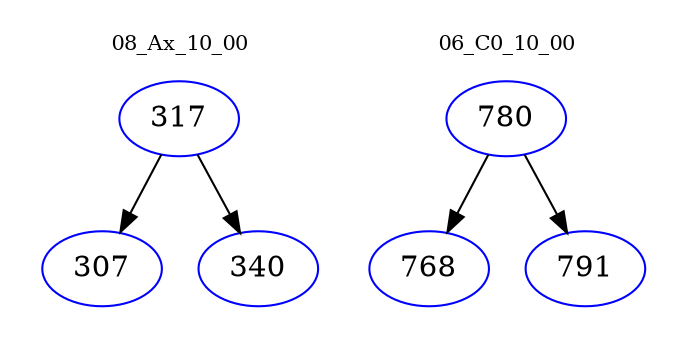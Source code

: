 digraph{
subgraph cluster_0 {
color = white
label = "08_Ax_10_00";
fontsize=10;
T0_317 [label="317", color="blue"]
T0_317 -> T0_307 [color="black"]
T0_307 [label="307", color="blue"]
T0_317 -> T0_340 [color="black"]
T0_340 [label="340", color="blue"]
}
subgraph cluster_1 {
color = white
label = "06_C0_10_00";
fontsize=10;
T1_780 [label="780", color="blue"]
T1_780 -> T1_768 [color="black"]
T1_768 [label="768", color="blue"]
T1_780 -> T1_791 [color="black"]
T1_791 [label="791", color="blue"]
}
}
